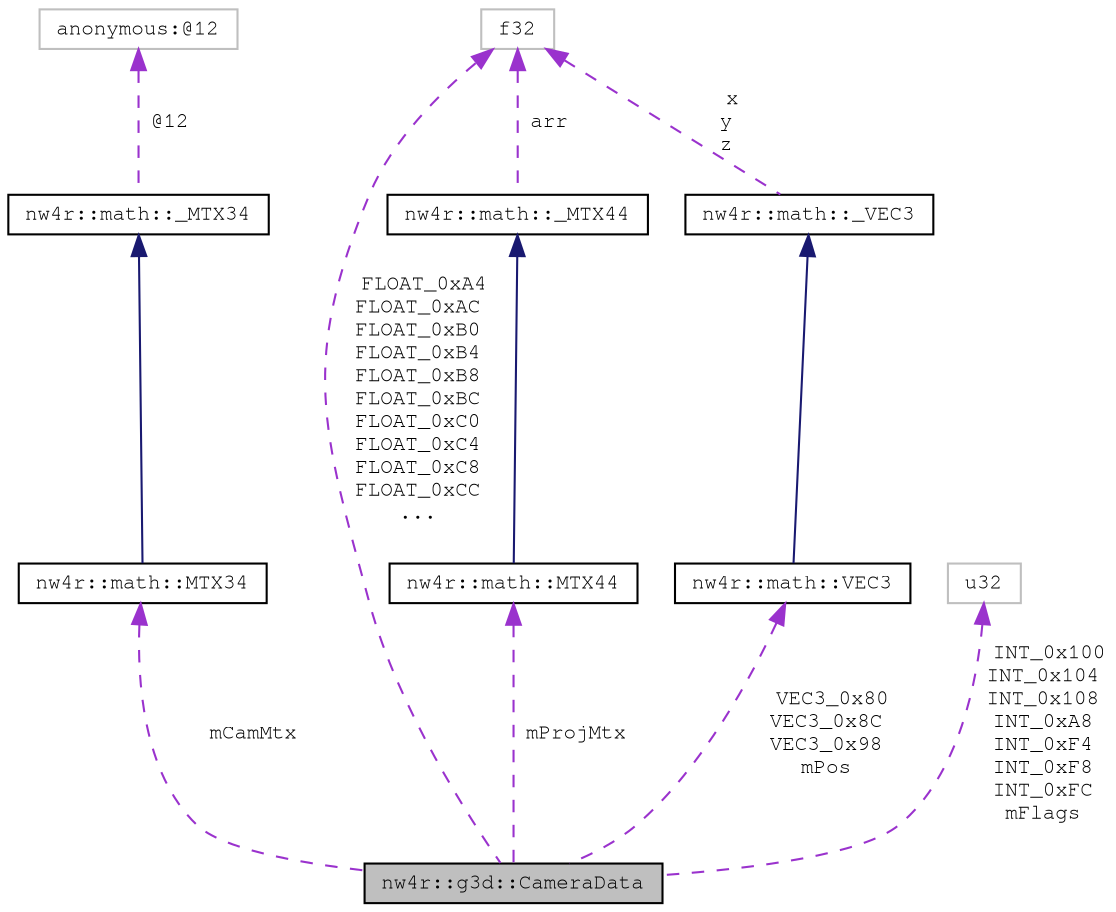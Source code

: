 digraph "nw4r::g3d::CameraData"
{
 // LATEX_PDF_SIZE
  edge [fontname="FreeMono",fontsize="10",labelfontname="FreeMono",labelfontsize="10"];
  node [fontname="FreeMono",fontsize="10",shape=record];
  Node1 [label="nw4r::g3d::CameraData",height=0.2,width=0.4,color="black", fillcolor="grey75", style="filled", fontcolor="black",tooltip=" "];
  Node2 -> Node1 [dir="back",color="darkorchid3",fontsize="10",style="dashed",label=" mCamMtx" ,fontname="FreeMono"];
  Node2 [label="nw4r::math::MTX34",height=0.2,width=0.4,color="black", fillcolor="white", style="filled",URL="$structnw4r_1_1math_1_1_m_t_x34.html",tooltip=" "];
  Node3 -> Node2 [dir="back",color="midnightblue",fontsize="10",style="solid",fontname="FreeMono"];
  Node3 [label="nw4r::math::_MTX34",height=0.2,width=0.4,color="black", fillcolor="white", style="filled",URL="$structnw4r_1_1math_1_1___m_t_x34.html",tooltip=" "];
  Node4 -> Node3 [dir="back",color="darkorchid3",fontsize="10",style="dashed",label=" @12" ,fontname="FreeMono"];
  Node4 [label="anonymous:@12",height=0.2,width=0.4,color="grey75", fillcolor="white", style="filled",tooltip=" "];
  Node5 -> Node1 [dir="back",color="darkorchid3",fontsize="10",style="dashed",label=" mProjMtx" ,fontname="FreeMono"];
  Node5 [label="nw4r::math::MTX44",height=0.2,width=0.4,color="black", fillcolor="white", style="filled",URL="$structnw4r_1_1math_1_1_m_t_x44.html",tooltip=" "];
  Node6 -> Node5 [dir="back",color="midnightblue",fontsize="10",style="solid",fontname="FreeMono"];
  Node6 [label="nw4r::math::_MTX44",height=0.2,width=0.4,color="black", fillcolor="white", style="filled",URL="$structnw4r_1_1math_1_1___m_t_x44.html",tooltip=" "];
  Node7 -> Node6 [dir="back",color="darkorchid3",fontsize="10",style="dashed",label=" arr" ,fontname="FreeMono"];
  Node7 [label="f32",height=0.2,width=0.4,color="grey75", fillcolor="white", style="filled",tooltip=" "];
  Node8 -> Node1 [dir="back",color="darkorchid3",fontsize="10",style="dashed",label=" INT_0x100\nINT_0x104\nINT_0x108\nINT_0xA8\nINT_0xF4\nINT_0xF8\nINT_0xFC\nmFlags" ,fontname="FreeMono"];
  Node8 [label="u32",height=0.2,width=0.4,color="grey75", fillcolor="white", style="filled",tooltip=" "];
  Node9 -> Node1 [dir="back",color="darkorchid3",fontsize="10",style="dashed",label=" VEC3_0x80\nVEC3_0x8C\nVEC3_0x98\nmPos" ,fontname="FreeMono"];
  Node9 [label="nw4r::math::VEC3",height=0.2,width=0.4,color="black", fillcolor="white", style="filled",URL="$structnw4r_1_1math_1_1_v_e_c3.html",tooltip=" "];
  Node10 -> Node9 [dir="back",color="midnightblue",fontsize="10",style="solid",fontname="FreeMono"];
  Node10 [label="nw4r::math::_VEC3",height=0.2,width=0.4,color="black", fillcolor="white", style="filled",URL="$structnw4r_1_1math_1_1___v_e_c3.html",tooltip=" "];
  Node7 -> Node10 [dir="back",color="darkorchid3",fontsize="10",style="dashed",label=" x\ny\nz" ,fontname="FreeMono"];
  Node7 -> Node1 [dir="back",color="darkorchid3",fontsize="10",style="dashed",label=" FLOAT_0xA4\nFLOAT_0xAC\nFLOAT_0xB0\nFLOAT_0xB4\nFLOAT_0xB8\nFLOAT_0xBC\nFLOAT_0xC0\nFLOAT_0xC4\nFLOAT_0xC8\nFLOAT_0xCC\n..." ,fontname="FreeMono"];
}
